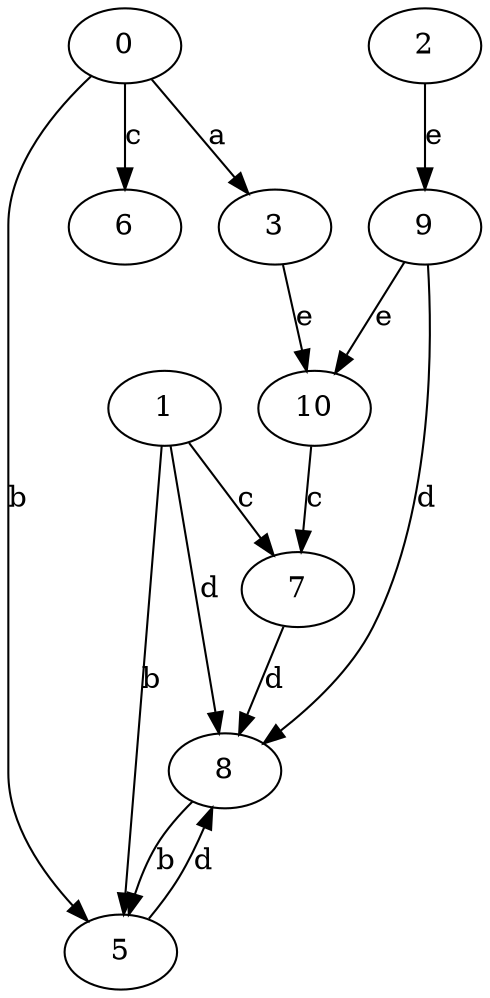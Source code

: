 strict digraph  {
2;
3;
5;
6;
0;
7;
8;
9;
10;
1;
2 -> 9  [label=e];
3 -> 10  [label=e];
5 -> 8  [label=d];
0 -> 3  [label=a];
0 -> 5  [label=b];
0 -> 6  [label=c];
7 -> 8  [label=d];
8 -> 5  [label=b];
9 -> 8  [label=d];
9 -> 10  [label=e];
10 -> 7  [label=c];
1 -> 5  [label=b];
1 -> 7  [label=c];
1 -> 8  [label=d];
}
